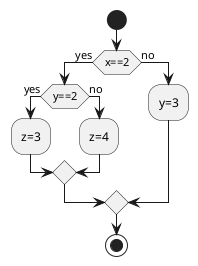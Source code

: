 {
  "sha1": "a1aaaf62s0aikaugfbk48rbjq0sfwrz",
  "insertion": {
    "when": "2024-05-30T20:48:21.802Z",
    "user": "plantuml@gmail.com"
  }
}
@startuml
start

if (x==2) then (yes)
  if(y==2) then (yes)
    :z=3;
  else (no)
    :z=4;
  endif
else (no)
  :y=3;
endif

stop
@enduml
